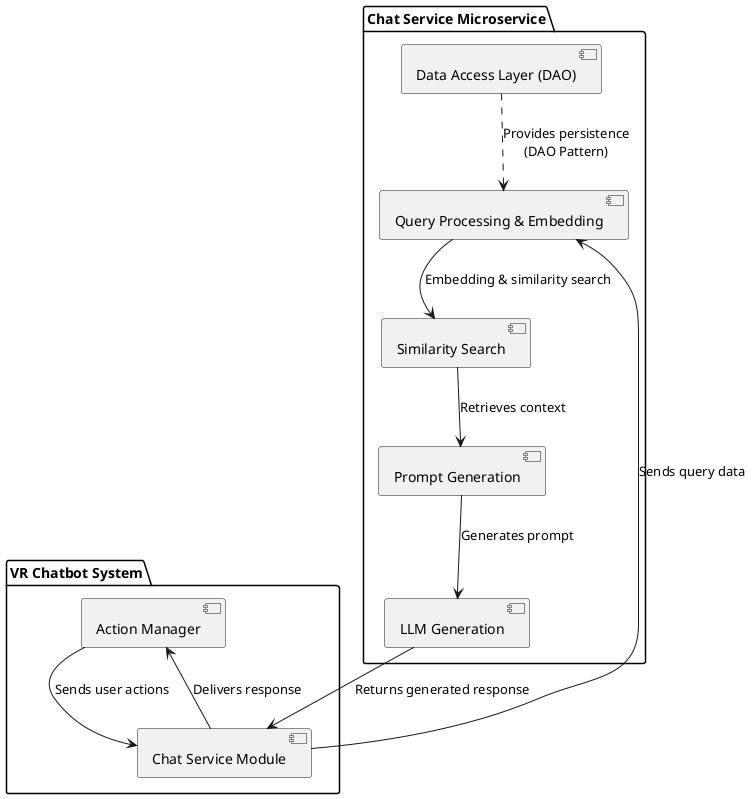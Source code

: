 @startuml LogicalView
package "VR Chatbot System" {
  [Action Manager] as AM
  [Chat Service Module] as CSM
}

package "Chat Service Microservice" {
  [Query Processing & Embedding] as QPE
  [Similarity Search] as SS
  [Prompt Generation] as PG
  [LLM Generation] as LLMGen
  [Data Access Layer (DAO)] as DAO
}

AM --> CSM : Sends user actions
CSM --> QPE : Sends query data
QPE --> SS : Embedding & similarity search
SS --> PG : Retrieves context
PG --> LLMGen : Generates prompt
LLMGen --> CSM : Returns generated response
CSM --> AM : Delivers response

DAO ..> QPE : Provides persistence\n(DAO Pattern)
@enduml
